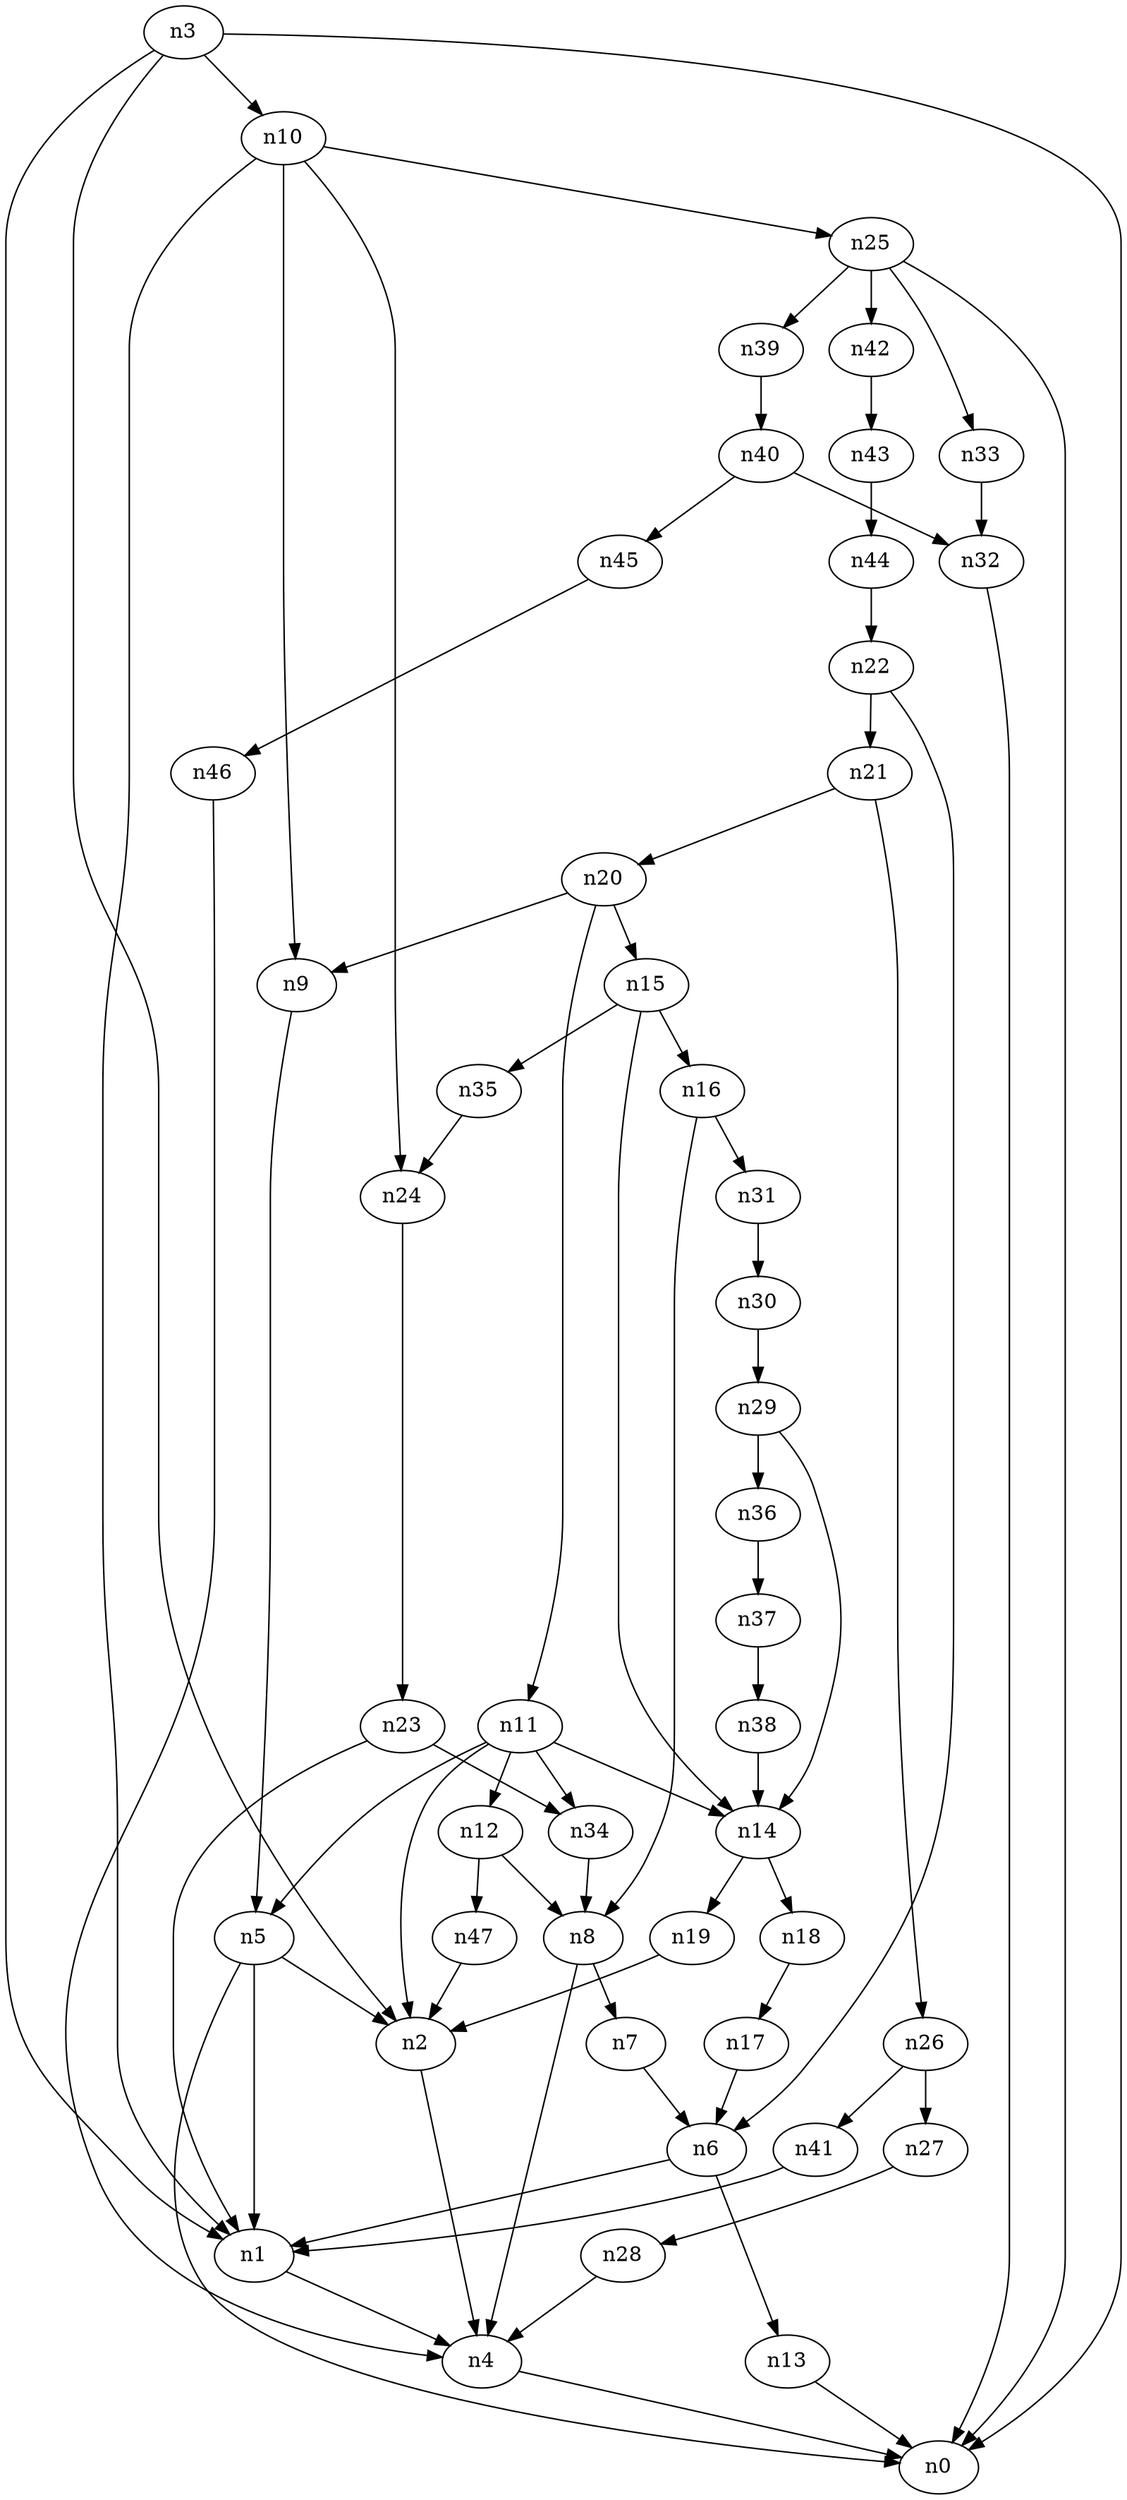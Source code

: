 digraph G {
	n1 -> n4	 [_graphml_id=e4];
	n2 -> n4	 [_graphml_id=e7];
	n3 -> n0	 [_graphml_id=e0];
	n3 -> n1	 [_graphml_id=e3];
	n3 -> n2	 [_graphml_id=e6];
	n3 -> n10	 [_graphml_id=e15];
	n4 -> n0	 [_graphml_id=e1];
	n5 -> n0	 [_graphml_id=e2];
	n5 -> n1	 [_graphml_id=e5];
	n5 -> n2	 [_graphml_id=e8];
	n6 -> n1	 [_graphml_id=e9];
	n6 -> n13	 [_graphml_id=e20];
	n7 -> n6	 [_graphml_id=e10];
	n8 -> n4	 [_graphml_id=e12];
	n8 -> n7	 [_graphml_id=e11];
	n9 -> n5	 [_graphml_id=e13];
	n10 -> n1	 [_graphml_id=e21];
	n10 -> n9	 [_graphml_id=e14];
	n10 -> n24	 [_graphml_id=e38];
	n10 -> n25	 [_graphml_id=e40];
	n11 -> n2	 [_graphml_id=e31];
	n11 -> n5	 [_graphml_id=e16];
	n11 -> n12	 [_graphml_id=e17];
	n11 -> n14	 [_graphml_id=e22];
	n11 -> n34	 [_graphml_id=e57];
	n12 -> n8	 [_graphml_id=e18];
	n12 -> n47	 [_graphml_id=e76];
	n13 -> n0	 [_graphml_id=e19];
	n14 -> n18	 [_graphml_id=e28];
	n14 -> n19	 [_graphml_id=e29];
	n15 -> n14	 [_graphml_id=e23];
	n15 -> n16	 [_graphml_id=e24];
	n15 -> n35	 [_graphml_id=e56];
	n16 -> n8	 [_graphml_id=e25];
	n16 -> n31	 [_graphml_id=e49];
	n17 -> n6	 [_graphml_id=e26];
	n18 -> n17	 [_graphml_id=e27];
	n19 -> n2	 [_graphml_id=e30];
	n20 -> n9	 [_graphml_id=e32];
	n20 -> n11	 [_graphml_id=e67];
	n20 -> n15	 [_graphml_id=e41];
	n21 -> n20	 [_graphml_id=e33];
	n21 -> n26	 [_graphml_id=e42];
	n22 -> n6	 [_graphml_id=e35];
	n22 -> n21	 [_graphml_id=e34];
	n23 -> n1	 [_graphml_id=e36];
	n23 -> n34	 [_graphml_id=e53];
	n24 -> n23	 [_graphml_id=e37];
	n25 -> n0	 [_graphml_id=e39];
	n25 -> n33	 [_graphml_id=e52];
	n25 -> n39	 [_graphml_id=e62];
	n25 -> n42	 [_graphml_id=e68];
	n26 -> n27	 [_graphml_id=e43];
	n26 -> n41	 [_graphml_id=e65];
	n27 -> n28	 [_graphml_id=e44];
	n28 -> n4	 [_graphml_id=e45];
	n29 -> n14	 [_graphml_id=e46];
	n29 -> n36	 [_graphml_id=e58];
	n30 -> n29	 [_graphml_id=e47];
	n31 -> n30	 [_graphml_id=e48];
	n32 -> n0	 [_graphml_id=e50];
	n33 -> n32	 [_graphml_id=e51];
	n34 -> n8	 [_graphml_id=e54];
	n35 -> n24	 [_graphml_id=e55];
	n36 -> n37	 [_graphml_id=e59];
	n37 -> n38	 [_graphml_id=e60];
	n38 -> n14	 [_graphml_id=e61];
	n39 -> n40	 [_graphml_id=e63];
	n40 -> n32	 [_graphml_id=e64];
	n40 -> n45	 [_graphml_id=e72];
	n41 -> n1	 [_graphml_id=e66];
	n42 -> n43	 [_graphml_id=e69];
	n43 -> n44	 [_graphml_id=e70];
	n44 -> n22	 [_graphml_id=e71];
	n45 -> n46	 [_graphml_id=e73];
	n46 -> n4	 [_graphml_id=e74];
	n47 -> n2	 [_graphml_id=e75];
}
